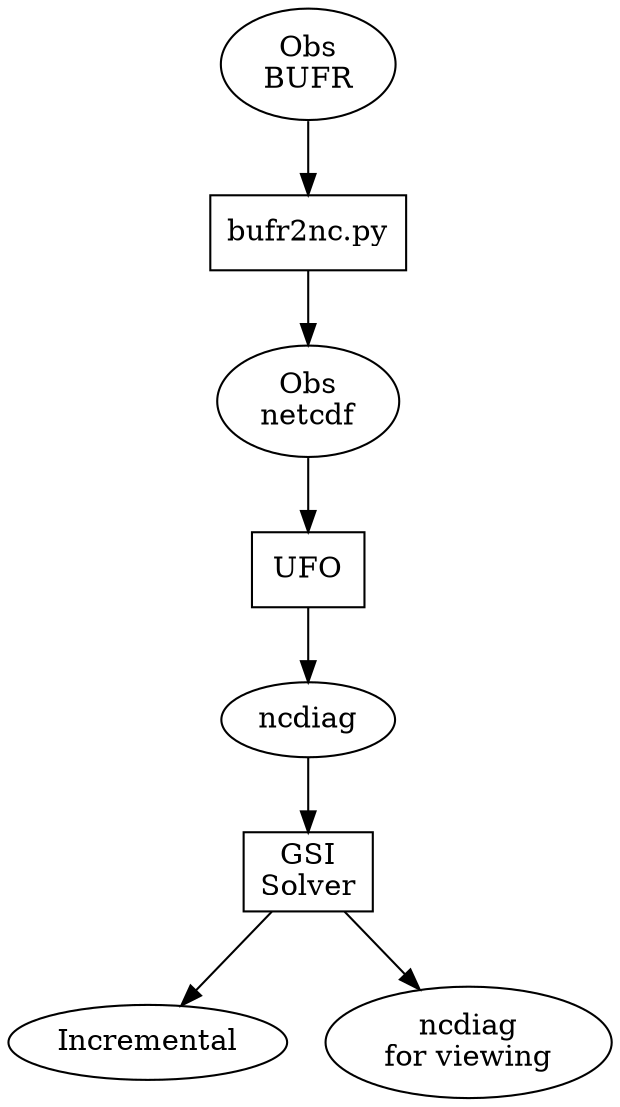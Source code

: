digraph NcdiagFlow
  {
  obs_bufr [ shape=ellipse, label="Obs\nBUFR" ];
  obs_nc   [ shape=ellipse, label="Obs\nnetcdf" ];
  ncd      [ shape=ellipse, label="ncdiag" ];
  incr     [ shape=ellipse, label="Incremental" ];
  ncd_view [ shape=ellipse, label="ncdiag\nfor viewing" ];
  

  b2nc     [ shape=box, label="bufr2nc.py" ];
  gsi_sol  [ shape=box, label="GSI\nSolver" ];
  ufo      [ shape=box, label="UFO" ];

  obs_bufr -> b2nc -> obs_nc -> ufo -> ncd -> gsi_sol -> incr;
  gsi_sol -> ncd_view;
  }
